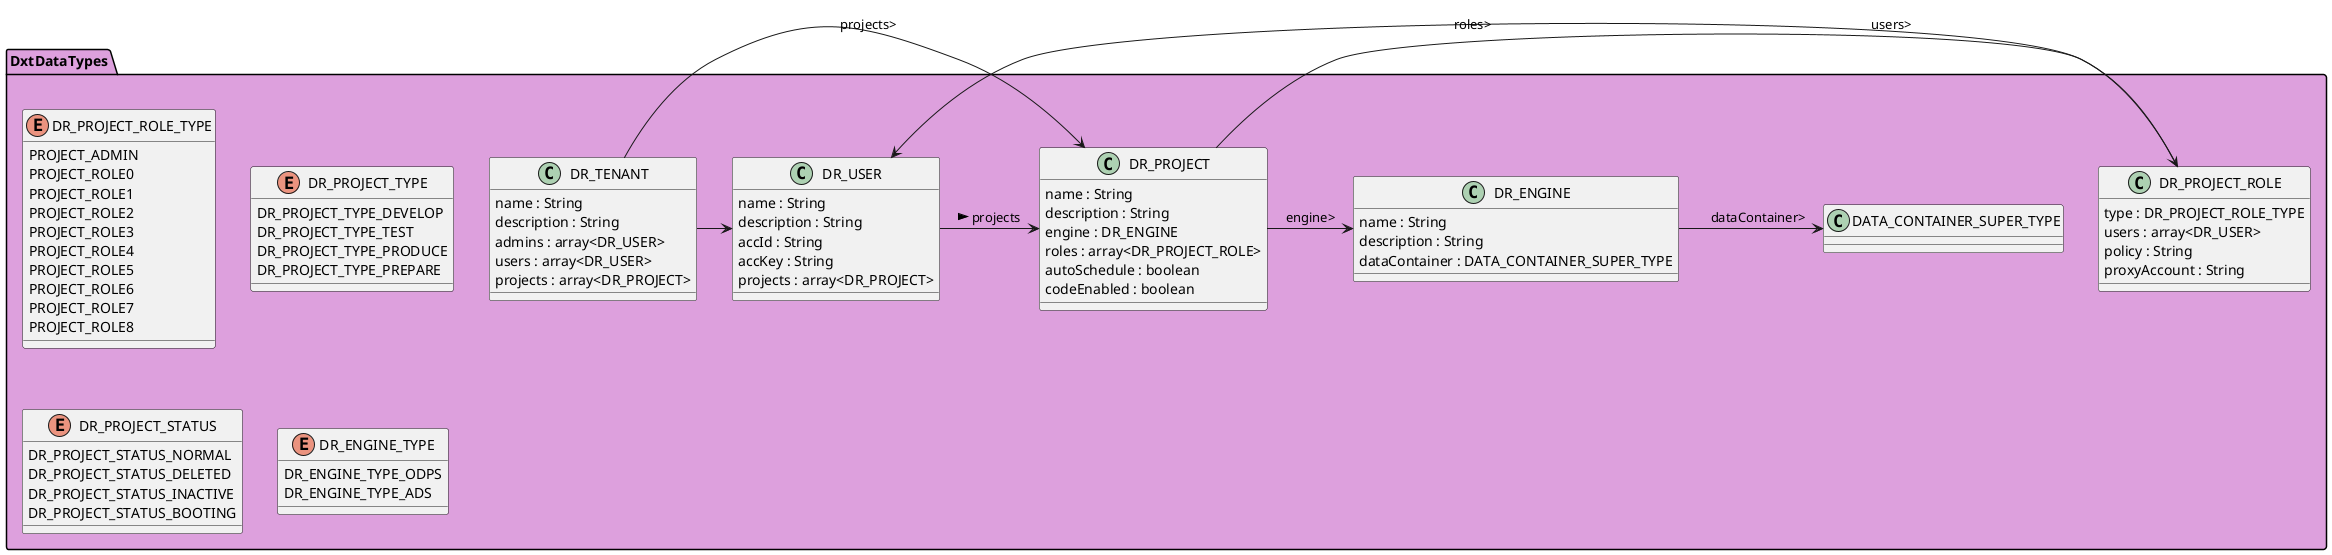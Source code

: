 @startuml
package DxtDataTypes #Plum{

    enum DR_PROJECT_ROLE_TYPE{
        PROJECT_ADMIN
        PROJECT_ROLE0
        PROJECT_ROLE1
        PROJECT_ROLE2
        PROJECT_ROLE3
        PROJECT_ROLE4
        PROJECT_ROLE5
        PROJECT_ROLE6
        PROJECT_ROLE7
        PROJECT_ROLE8
    }

    enum DR_PROJECT_TYPE{
        DR_PROJECT_TYPE_DEVELOP
        DR_PROJECT_TYPE_TEST
        DR_PROJECT_TYPE_PRODUCE
        DR_PROJECT_TYPE_PREPARE
    }

    enum DR_PROJECT_STATUS{
        DR_PROJECT_STATUS_NORMAL
        DR_PROJECT_STATUS_DELETED
        DR_PROJECT_STATUS_INACTIVE
        DR_PROJECT_STATUS_BOOTING
    }

    enum DR_ENGINE_TYPE{
        DR_ENGINE_TYPE_ODPS
        DR_ENGINE_TYPE_ADS
    }

    class DR_TENANT {
        name : String
        description : String
        admins : array<DR_USER>
        users : array<DR_USER>
        projects : array<DR_PROJECT>
    }
    class DR_USER{
            name : String
            description : String
            accId : String
            accKey : String
            projects : array<DR_PROJECT>
        }

    class DR_PROJECT_ROLE{
            type : DR_PROJECT_ROLE_TYPE
            users : array<DR_USER>
            policy : String
            proxyAccount : String
    }
    class DR_PROJECT{
        name : String
        description : String
        engine : DR_ENGINE
        roles : array<DR_PROJECT_ROLE>
        autoSchedule : boolean
        codeEnabled : boolean
    }

    class DR_ENGINE{
        name : String
        description : String
        dataContainer : DATA_CONTAINER_SUPER_TYPE
    }
    DR_USER -> DR_PROJECT : projects >
    DR_PROJECT_ROLE -> DR_USER : users>
    DR_TENANT -> DR_USER
    DR_TENANT -> DR_PROJECT : projects>
    DR_PROJECT -> DR_ENGINE : engine>
    DR_ENGINE -> DATA_CONTAINER_SUPER_TYPE :　dataContainer>
    DR_PROJECT -> DR_PROJECT_ROLE : roles>
}
@enduml